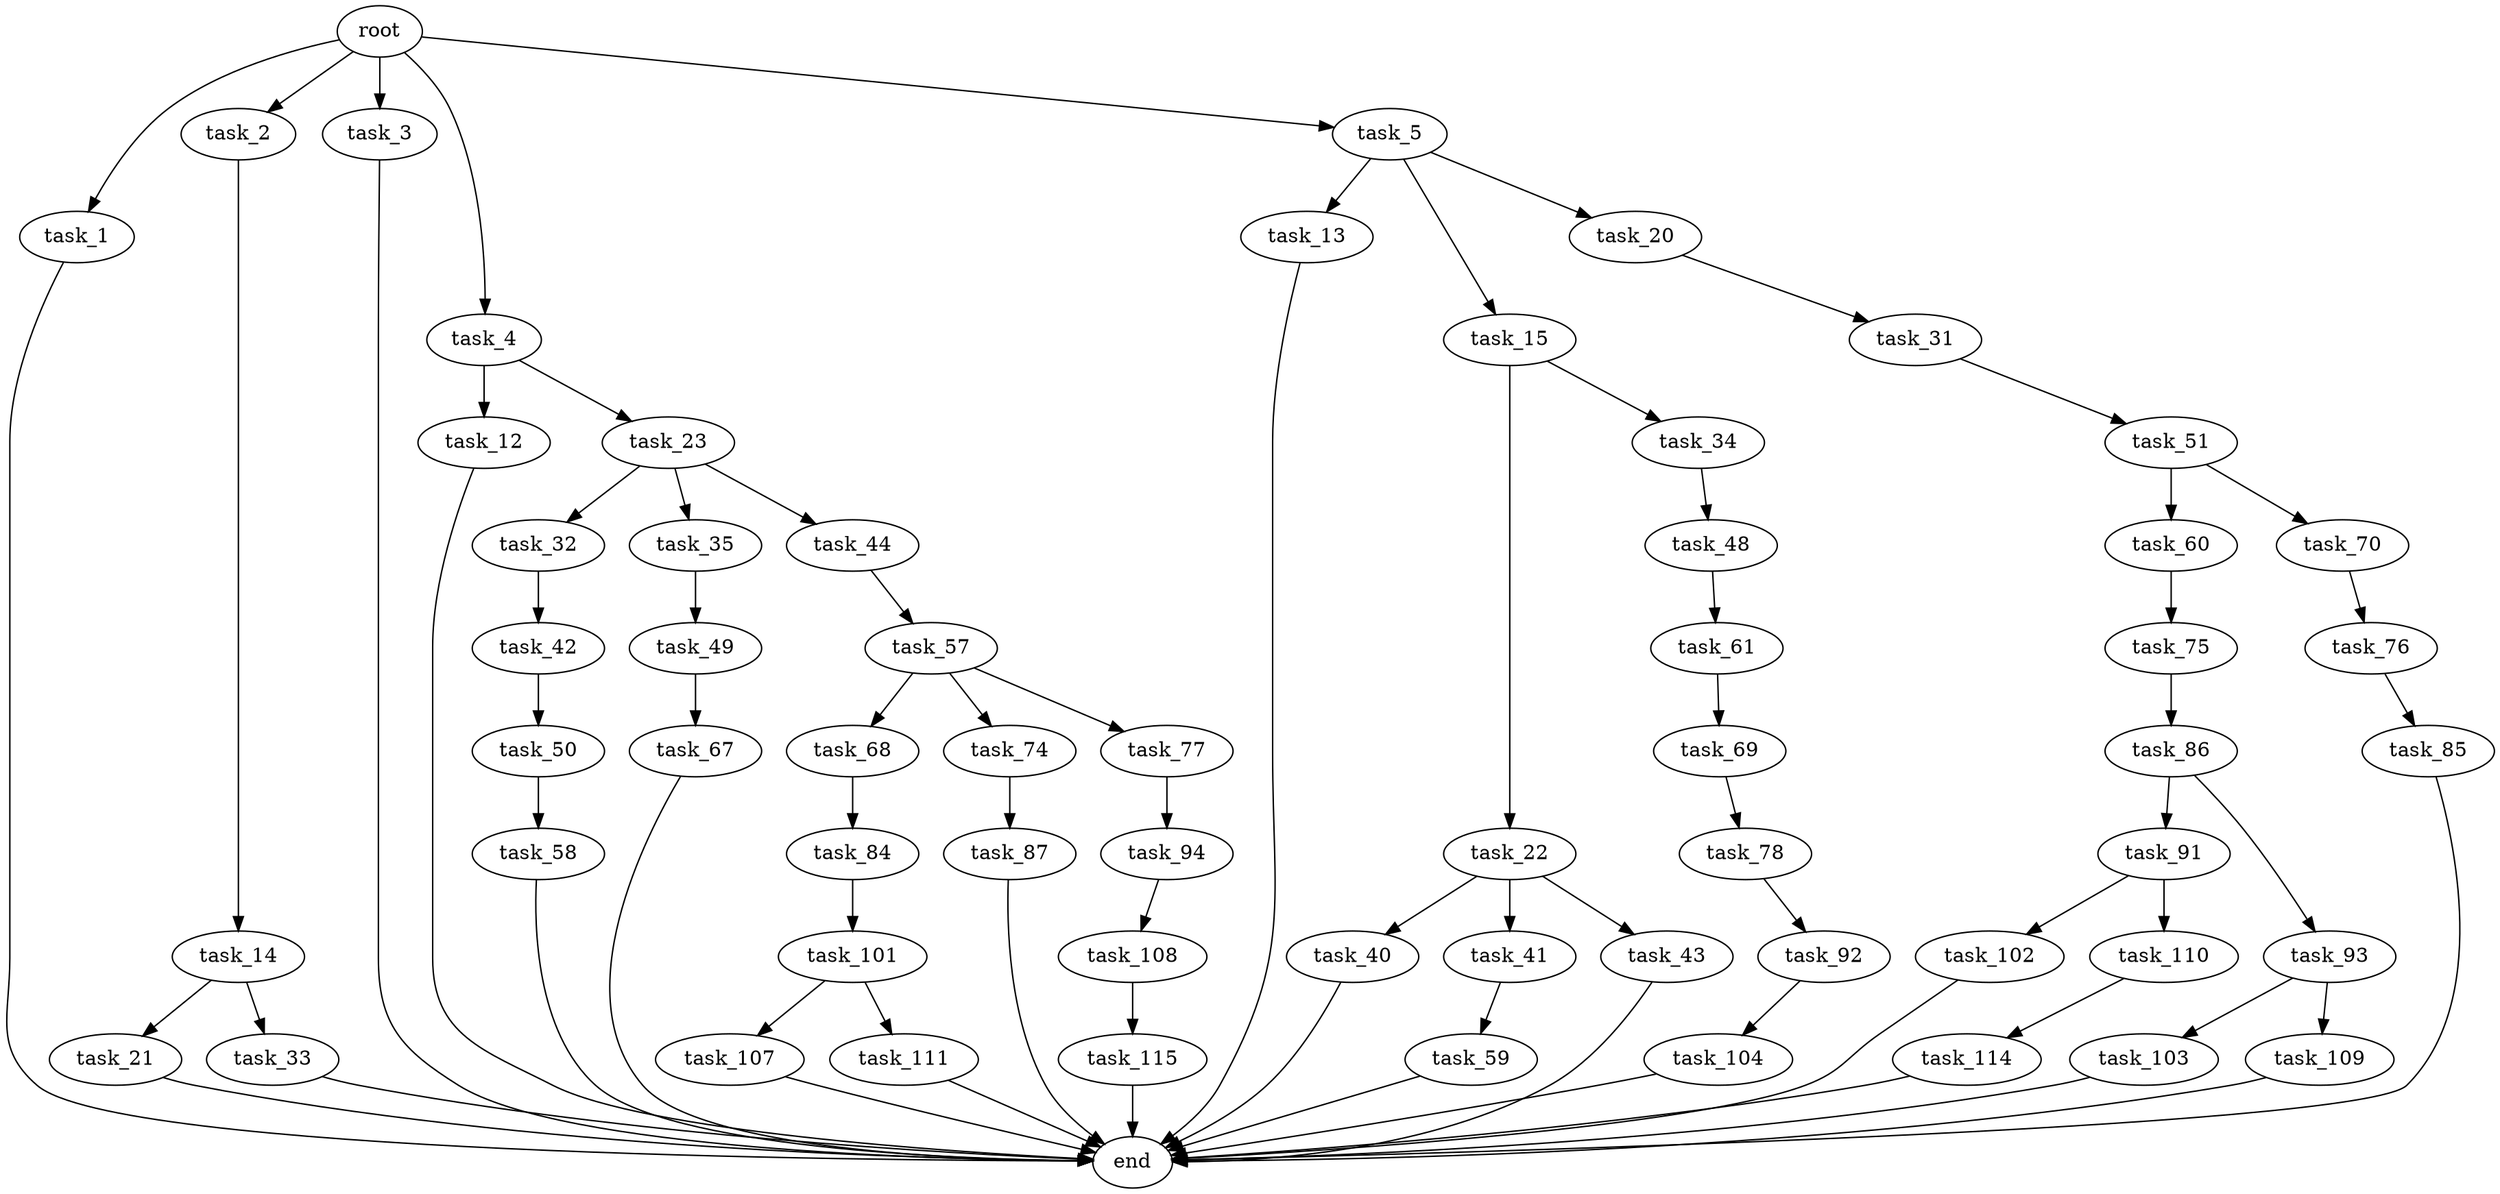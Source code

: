 digraph G {
  root [size="0.000000"];
  task_1 [size="368293445632.000000"];
  task_2 [size="231928233984.000000"];
  task_3 [size="2646031342.000000"];
  task_4 [size="1073741824000.000000"];
  task_5 [size="134217728000.000000"];
  task_12 [size="782757789696.000000"];
  task_13 [size="48399044121.000000"];
  task_14 [size="376487817050.000000"];
  task_15 [size="68719476736.000000"];
  task_20 [size="368293445632.000000"];
  task_21 [size="3423808969.000000"];
  task_22 [size="7678525021.000000"];
  task_23 [size="231928233984.000000"];
  task_31 [size="4778291017.000000"];
  task_32 [size="156688843998.000000"];
  task_33 [size="13247576276.000000"];
  task_34 [size="171242852619.000000"];
  task_35 [size="26598394079.000000"];
  task_40 [size="12994547961.000000"];
  task_41 [size="28367912415.000000"];
  task_42 [size="2021278355.000000"];
  task_43 [size="52536201356.000000"];
  task_44 [size="9029346569.000000"];
  task_48 [size="144526836598.000000"];
  task_49 [size="368293445632.000000"];
  task_50 [size="68719476736.000000"];
  task_51 [size="3616959217.000000"];
  task_57 [size="549755813888.000000"];
  task_58 [size="9887858217.000000"];
  task_59 [size="231928233984.000000"];
  task_60 [size="3252711729.000000"];
  task_61 [size="282952587538.000000"];
  task_67 [size="231928233984.000000"];
  task_68 [size="68719476736.000000"];
  task_69 [size="256239409708.000000"];
  task_70 [size="40135042728.000000"];
  task_74 [size="324359090963.000000"];
  task_75 [size="43667177972.000000"];
  task_76 [size="231928233984.000000"];
  task_77 [size="16010926628.000000"];
  task_78 [size="4032529182.000000"];
  task_84 [size="8589934592.000000"];
  task_85 [size="262060708809.000000"];
  task_86 [size="317303760356.000000"];
  task_87 [size="2947982002.000000"];
  task_91 [size="264032981720.000000"];
  task_92 [size="68719476736.000000"];
  task_93 [size="7687944904.000000"];
  task_94 [size="368293445632.000000"];
  task_101 [size="549755813888.000000"];
  task_102 [size="89589556628.000000"];
  task_103 [size="2815055543.000000"];
  task_104 [size="28991029248.000000"];
  task_107 [size="1073741824000.000000"];
  task_108 [size="28991029248.000000"];
  task_109 [size="32951734478.000000"];
  task_110 [size="95615745475.000000"];
  task_111 [size="16259586597.000000"];
  task_114 [size="15642795916.000000"];
  task_115 [size="1704818115.000000"];
  end [size="0.000000"];

  root -> task_1 [size="1.000000"];
  root -> task_2 [size="1.000000"];
  root -> task_3 [size="1.000000"];
  root -> task_4 [size="1.000000"];
  root -> task_5 [size="1.000000"];
  task_1 -> end [size="1.000000"];
  task_2 -> task_14 [size="301989888.000000"];
  task_3 -> end [size="1.000000"];
  task_4 -> task_12 [size="838860800.000000"];
  task_4 -> task_23 [size="838860800.000000"];
  task_5 -> task_13 [size="209715200.000000"];
  task_5 -> task_15 [size="209715200.000000"];
  task_5 -> task_20 [size="209715200.000000"];
  task_12 -> end [size="1.000000"];
  task_13 -> end [size="1.000000"];
  task_14 -> task_21 [size="679477248.000000"];
  task_14 -> task_33 [size="679477248.000000"];
  task_15 -> task_22 [size="134217728.000000"];
  task_15 -> task_34 [size="134217728.000000"];
  task_20 -> task_31 [size="411041792.000000"];
  task_21 -> end [size="1.000000"];
  task_22 -> task_40 [size="209715200.000000"];
  task_22 -> task_41 [size="209715200.000000"];
  task_22 -> task_43 [size="209715200.000000"];
  task_23 -> task_32 [size="301989888.000000"];
  task_23 -> task_35 [size="301989888.000000"];
  task_23 -> task_44 [size="301989888.000000"];
  task_31 -> task_51 [size="75497472.000000"];
  task_32 -> task_42 [size="209715200.000000"];
  task_33 -> end [size="1.000000"];
  task_34 -> task_48 [size="411041792.000000"];
  task_35 -> task_49 [size="536870912.000000"];
  task_40 -> end [size="1.000000"];
  task_41 -> task_59 [size="679477248.000000"];
  task_42 -> task_50 [size="33554432.000000"];
  task_43 -> end [size="1.000000"];
  task_44 -> task_57 [size="411041792.000000"];
  task_48 -> task_61 [size="411041792.000000"];
  task_49 -> task_67 [size="411041792.000000"];
  task_50 -> task_58 [size="134217728.000000"];
  task_51 -> task_60 [size="75497472.000000"];
  task_51 -> task_70 [size="75497472.000000"];
  task_57 -> task_68 [size="536870912.000000"];
  task_57 -> task_74 [size="536870912.000000"];
  task_57 -> task_77 [size="536870912.000000"];
  task_58 -> end [size="1.000000"];
  task_59 -> end [size="1.000000"];
  task_60 -> task_75 [size="75497472.000000"];
  task_61 -> task_69 [size="301989888.000000"];
  task_67 -> end [size="1.000000"];
  task_68 -> task_84 [size="134217728.000000"];
  task_69 -> task_78 [size="301989888.000000"];
  task_70 -> task_76 [size="33554432.000000"];
  task_74 -> task_87 [size="209715200.000000"];
  task_75 -> task_86 [size="134217728.000000"];
  task_76 -> task_85 [size="301989888.000000"];
  task_77 -> task_94 [size="536870912.000000"];
  task_78 -> task_92 [size="75497472.000000"];
  task_84 -> task_101 [size="33554432.000000"];
  task_85 -> end [size="1.000000"];
  task_86 -> task_91 [size="209715200.000000"];
  task_86 -> task_93 [size="209715200.000000"];
  task_87 -> end [size="1.000000"];
  task_91 -> task_102 [size="209715200.000000"];
  task_91 -> task_110 [size="209715200.000000"];
  task_92 -> task_104 [size="134217728.000000"];
  task_93 -> task_103 [size="411041792.000000"];
  task_93 -> task_109 [size="411041792.000000"];
  task_94 -> task_108 [size="411041792.000000"];
  task_101 -> task_107 [size="536870912.000000"];
  task_101 -> task_111 [size="536870912.000000"];
  task_102 -> end [size="1.000000"];
  task_103 -> end [size="1.000000"];
  task_104 -> end [size="1.000000"];
  task_107 -> end [size="1.000000"];
  task_108 -> task_115 [size="75497472.000000"];
  task_109 -> end [size="1.000000"];
  task_110 -> task_114 [size="134217728.000000"];
  task_111 -> end [size="1.000000"];
  task_114 -> end [size="1.000000"];
  task_115 -> end [size="1.000000"];
}
